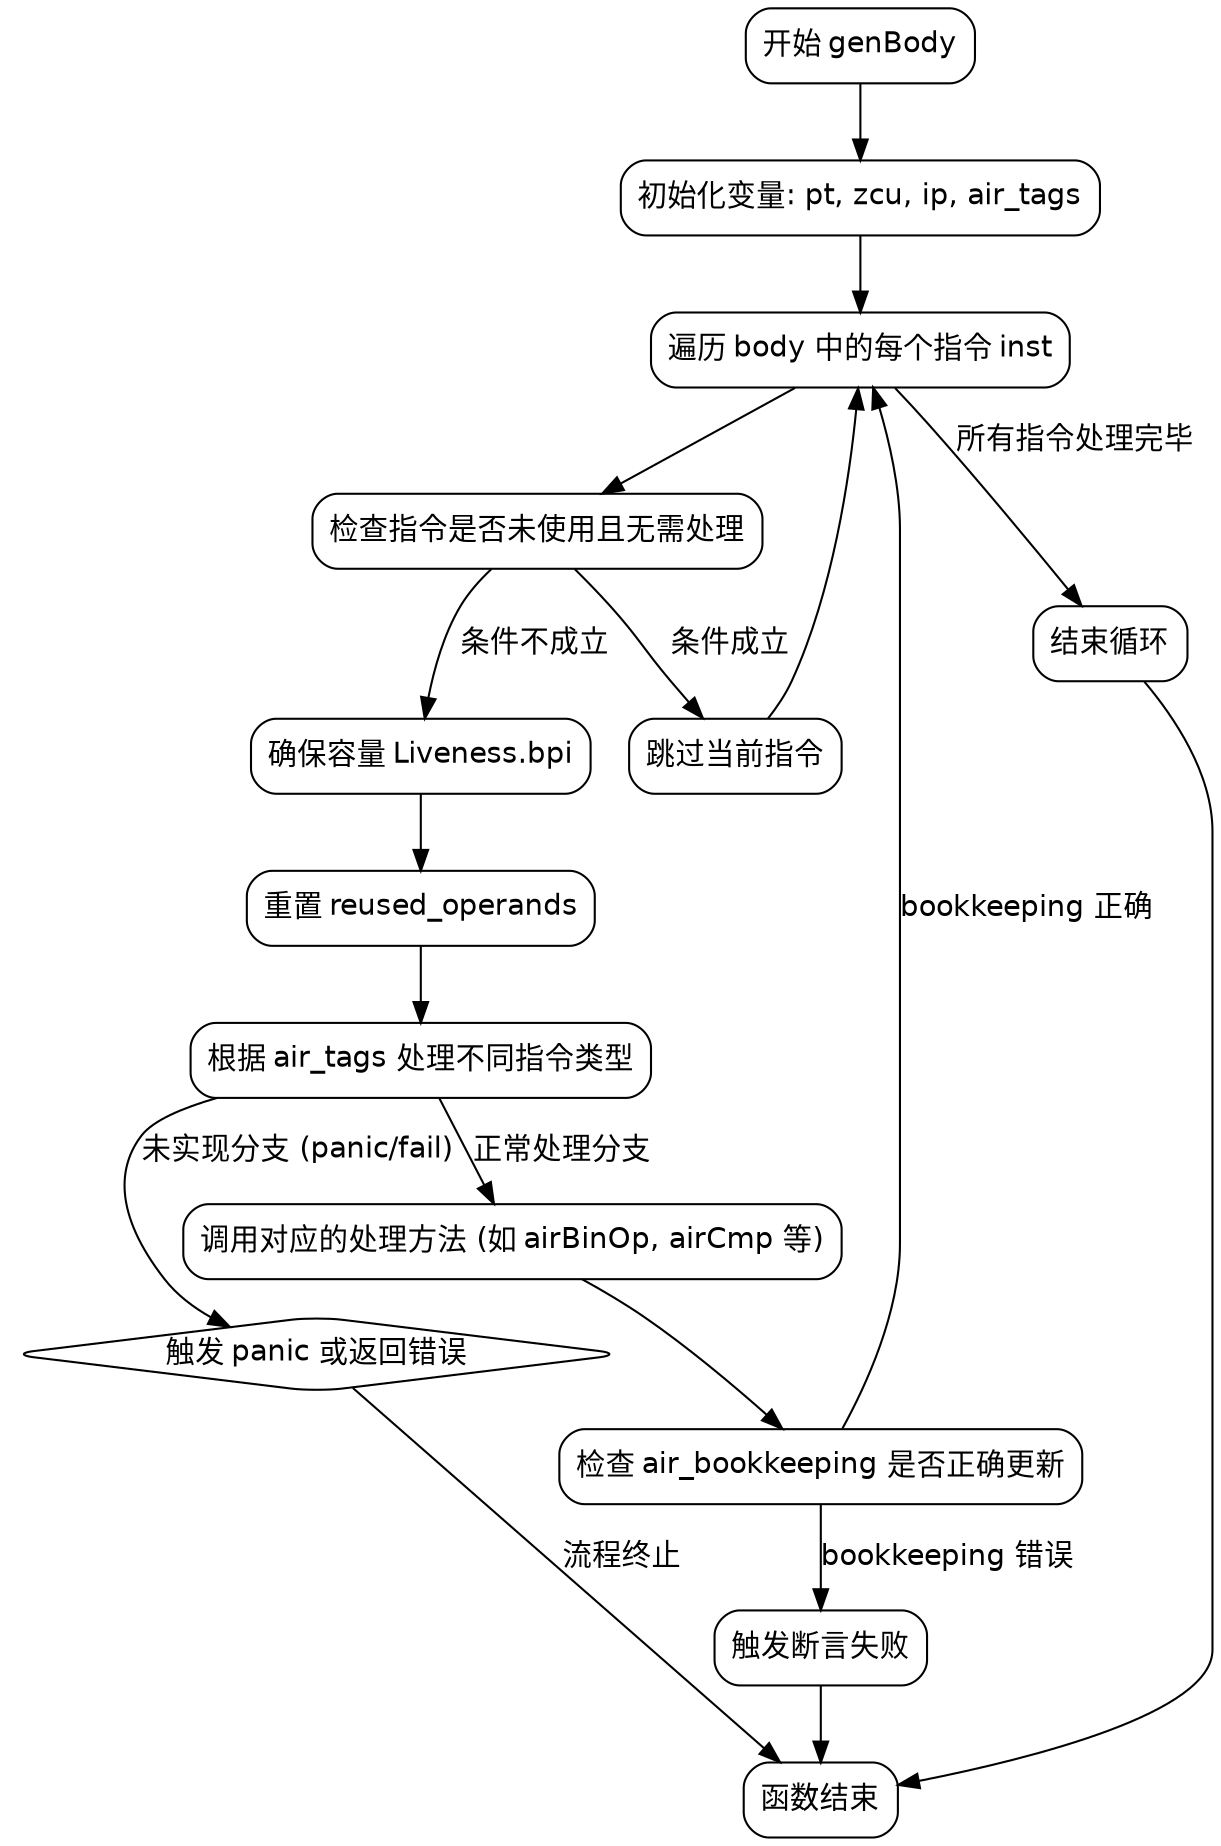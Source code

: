 
digraph flowchart {
    node [shape=rectangle, style="rounded", fontname="Helvetica"];
    edge [fontname="Helvetica"];

    start [label="开始 genBody"];
    init_vars [label="初始化变量: pt, zcu, ip, air_tags"];
    for_loop [label="遍历 body 中的每个指令 inst"];
    check_unused [label="检查指令是否未使用且无需处理"];
    skip_inst [label="跳过当前指令"];
    ensure_capacity [label="确保容量 Liveness.bpi"];
    reset_reused_operands [label="重置 reused_operands"];
    switch_air_tags [label="根据 air_tags 处理不同指令类型"];
    handle_instruction [label="调用对应的处理方法 (如 airBinOp, airCmp 等)"];
    panic_or_fail [label="触发 panic 或返回错误", shape="diamond"];
    check_bookkeeping [label="检查 air_bookkeeping 是否正确更新"];
    panic_bookkeeping [label="触发断言失败"];
    end_loop [label="结束循环"];
    end [label="函数结束"];

    start -> init_vars;
    init_vars -> for_loop;
    for_loop -> check_unused;
    check_unused -> skip_inst [label="条件成立"];
    check_unused -> ensure_capacity [label="条件不成立"];
    skip_inst -> for_loop;
    ensure_capacity -> reset_reused_operands;
    reset_reused_operands -> switch_air_tags;
    switch_air_tags -> handle_instruction [label="正常处理分支"];
    switch_air_tags -> panic_or_fail [label="未实现分支 (panic/fail)"];
    handle_instruction -> check_bookkeeping;
    panic_or_fail -> end [label="流程终止"];
    check_bookkeeping -> panic_bookkeeping [label="bookkeeping 错误"];
    check_bookkeeping -> for_loop [label="bookkeeping 正确"];
    panic_bookkeeping -> end;
    for_loop -> end_loop [label="所有指令处理完毕"];
    end_loop -> end;
}
